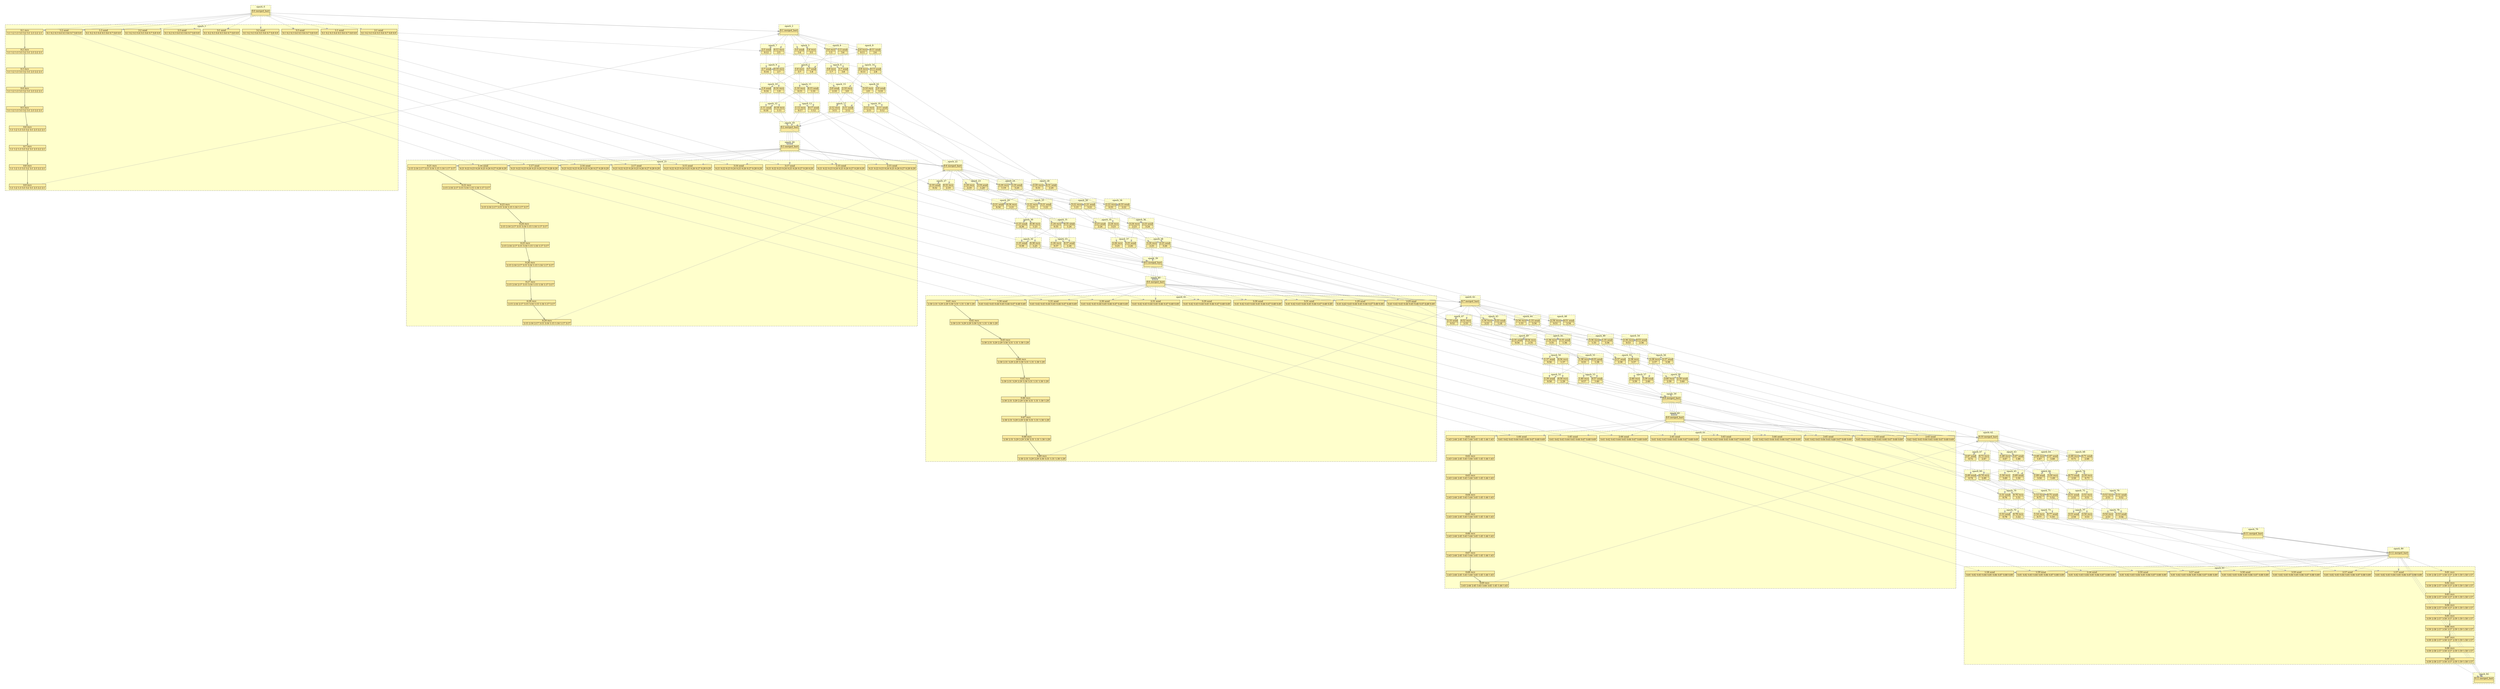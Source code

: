 digraph{node[shape=none margin=0 style=filled colorscheme=ylorrd9 fillcolor=2];compound=true;splines=line;subgraph clusterdummy0_0{style=invis;subgraph clusterdummy0_1{style=invis;subgraph clusterdummy0_2{style=invis;subgraph cluster0{style=dashed;colorscheme=ylorrd9;bgcolor=1;edge[arrowhead=empty];label=epoch_0;274[label=<<table border="0" cellborder="0" cellspacing="0"><tr><td>0:0 merged_barr</td></tr><hr/><tr><td> </td></tr></table>>];}}}}subgraph clusterdummy1_0{style=invis;subgraph clusterdummy1_1{style=invis;subgraph clusterdummy1_2{style=invis;subgraph cluster1{style=dashed;colorscheme=ylorrd9;bgcolor=1;edge[arrowhead=empty];label=epoch_1;1[label=<<table border="0" cellborder="0" cellspacing="0"><tr><td>0:1 recv</td></tr><hr/><tr><td> 1:1 1:2 1:3 3:3 3:2 3:1 2:3 2:2 2:1 </td></tr></table>>];2[label=<<table border="0" cellborder="0" cellspacing="0"><tr><td>0:2 recv</td></tr><hr/><tr><td> 1:1 1:2 1:3 3:3 3:2 3:1 2:3 2:2 2:1 </td></tr></table>>];1->2;3[label=<<table border="0" cellborder="0" cellspacing="0"><tr><td>0:3 recv</td></tr><hr/><tr><td> 1:1 1:2 1:3 3:3 3:2 3:1 2:3 2:2 2:1 </td></tr></table>>];2->3;4[label=<<table border="0" cellborder="0" cellspacing="0"><tr><td>0:4 recv</td></tr><hr/><tr><td> 1:1 1:2 1:3 3:3 3:2 3:1 2:3 2:2 2:1 </td></tr></table>>];3->4;5[label=<<table border="0" cellborder="0" cellspacing="0"><tr><td>0:5 recv</td></tr><hr/><tr><td> 1:1 1:2 1:3 3:3 3:2 3:1 2:3 2:2 2:1 </td></tr></table>>];4->5;6[label=<<table border="0" cellborder="0" cellspacing="0"><tr><td>0:6 recv</td></tr><hr/><tr><td> 1:1 1:2 1:3 3:3 3:2 3:1 2:3 2:2 2:1 </td></tr></table>>];5->6;7[label=<<table border="0" cellborder="0" cellspacing="0"><tr><td>0:7 recv</td></tr><hr/><tr><td> 1:1 1:2 1:3 3:3 3:2 3:1 2:3 2:2 2:1 </td></tr></table>>];6->7;8[label=<<table border="0" cellborder="0" cellspacing="0"><tr><td>0:8 recv</td></tr><hr/><tr><td> 1:1 1:2 1:3 3:3 3:2 3:1 2:3 2:2 2:1 </td></tr></table>>];7->8;9[label=<<table border="0" cellborder="0" cellspacing="0"><tr><td>0:9 recv</td></tr><hr/><tr><td> 1:1 1:2 1:3 3:3 3:2 3:1 2:3 2:2 2:1 </td></tr></table>>];8->9;92[label=<<table border="0" cellborder="0" cellspacing="0"><tr><td>1:1 send</td></tr><hr/><tr><td> 0:1 0:2 0:3 0:4 0:5 0:6 0:7 0:8 0:9 </td></tr></table>>];93[label=<<table border="0" cellborder="0" cellspacing="0"><tr><td>1:2 send</td></tr><hr/><tr><td> 0:1 0:2 0:3 0:4 0:5 0:6 0:7 0:8 0:9 </td></tr></table>>];94[label=<<table border="0" cellborder="0" cellspacing="0"><tr><td>1:3 send</td></tr><hr/><tr><td> 0:1 0:2 0:3 0:4 0:5 0:6 0:7 0:8 0:9 </td></tr></table>>];153[label=<<table border="0" cellborder="0" cellspacing="0"><tr><td>2:1 send</td></tr><hr/><tr><td> 0:1 0:2 0:3 0:4 0:5 0:6 0:7 0:8 0:9 </td></tr></table>>];154[label=<<table border="0" cellborder="0" cellspacing="0"><tr><td>2:2 send</td></tr><hr/><tr><td> 0:1 0:2 0:3 0:4 0:5 0:6 0:7 0:8 0:9 </td></tr></table>>];155[label=<<table border="0" cellborder="0" cellspacing="0"><tr><td>2:3 send</td></tr><hr/><tr><td> 0:1 0:2 0:3 0:4 0:5 0:6 0:7 0:8 0:9 </td></tr></table>>];214[label=<<table border="0" cellborder="0" cellspacing="0"><tr><td>3:1 send</td></tr><hr/><tr><td> 0:1 0:2 0:3 0:4 0:5 0:6 0:7 0:8 0:9 </td></tr></table>>];215[label=<<table border="0" cellborder="0" cellspacing="0"><tr><td>3:2 send</td></tr><hr/><tr><td> 0:1 0:2 0:3 0:4 0:5 0:6 0:7 0:8 0:9 </td></tr></table>>];216[label=<<table border="0" cellborder="0" cellspacing="0"><tr><td>3:3 send</td></tr><hr/><tr><td> 0:1 0:2 0:3 0:4 0:5 0:6 0:7 0:8 0:9 </td></tr></table>>];}}}}subgraph clusterdummy2_0{style=invis;subgraph clusterdummy2_1{style=invis;subgraph clusterdummy2_2{style=invis;subgraph cluster2{style=dashed;colorscheme=ylorrd9;bgcolor=1;edge[arrowhead=empty];label=epoch_2;275[label=<<table border="0" cellborder="0" cellspacing="0"><tr><td>0:1 merged_barr</td></tr><hr/><tr><td> </td></tr></table>>];}}}}subgraph clusterdummy3_0{style=invis;subgraph clusterdummy3_1{style=invis;subgraph clusterdummy3_2{style=invis;subgraph cluster3{style=dashed;colorscheme=ylorrd9;bgcolor=1;edge[arrowhead=empty];label=epoch_3;97[label=<<table border="0" cellborder="0" cellspacing="0"><tr><td>1:6 recv</td></tr><hr/><tr><td> 3:5 </td></tr></table>>];218[label=<<table border="0" cellborder="0" cellspacing="0"><tr><td>3:5 send</td></tr><hr/><tr><td> 1:6 </td></tr></table>>];}}}}subgraph clusterdummy4_0{style=invis;subgraph clusterdummy4_1{style=invis;subgraph clusterdummy4_2{style=invis;subgraph cluster4{style=dashed;colorscheme=ylorrd9;bgcolor=1;edge[arrowhead=empty];label=epoch_4;96[label=<<table border="0" cellborder="0" cellspacing="0"><tr><td>1:5 send</td></tr><hr/><tr><td> 3:6 </td></tr></table>>];219[label=<<table border="0" cellborder="0" cellspacing="0"><tr><td>3:6 recv</td></tr><hr/><tr><td> 1:5 </td></tr></table>>];}}}}subgraph clusterdummy5_0{style=invis;subgraph clusterdummy5_1{style=invis;subgraph clusterdummy5_2{style=invis;subgraph cluster5{style=dashed;colorscheme=ylorrd9;bgcolor=1;edge[arrowhead=empty];label=epoch_5;99[label=<<table border="0" cellborder="0" cellspacing="0"><tr><td>1:8 recv</td></tr><hr/><tr><td> 3:7 </td></tr></table>>];220[label=<<table border="0" cellborder="0" cellspacing="0"><tr><td>3:7 send</td></tr><hr/><tr><td> 1:8 </td></tr></table>>];}}}}subgraph clusterdummy6_0{style=invis;subgraph clusterdummy6_1{style=invis;subgraph clusterdummy6_2{style=invis;subgraph cluster6{style=dashed;colorscheme=ylorrd9;bgcolor=1;edge[arrowhead=empty];label=epoch_6;98[label=<<table border="0" cellborder="0" cellspacing="0"><tr><td>1:7 send</td></tr><hr/><tr><td> 3:8 </td></tr></table>>];221[label=<<table border="0" cellborder="0" cellspacing="0"><tr><td>3:8 recv</td></tr><hr/><tr><td> 1:7 </td></tr></table>>];}}}}subgraph clusterdummy7_0{style=invis;subgraph clusterdummy7_1{style=invis;subgraph clusterdummy7_2{style=invis;subgraph cluster7{style=dashed;colorscheme=ylorrd9;bgcolor=1;edge[arrowhead=empty];label=epoch_7;12[label=<<table border="0" cellborder="0" cellspacing="0"><tr><td>0:12 recv</td></tr><hr/><tr><td> 2:5 </td></tr></table>>];157[label=<<table border="0" cellborder="0" cellspacing="0"><tr><td>2:5 send</td></tr><hr/><tr><td> 0:12 </td></tr></table>>];}}}}subgraph clusterdummy8_0{style=invis;subgraph clusterdummy8_1{style=invis;subgraph clusterdummy8_2{style=invis;subgraph cluster8{style=dashed;colorscheme=ylorrd9;bgcolor=1;edge[arrowhead=empty];label=epoch_8;11[label=<<table border="0" cellborder="0" cellspacing="0"><tr><td>0:11 send</td></tr><hr/><tr><td> 2:6 </td></tr></table>>];158[label=<<table border="0" cellborder="0" cellspacing="0"><tr><td>2:6 recv</td></tr><hr/><tr><td> 0:11 </td></tr></table>>];}}}}subgraph clusterdummy9_0{style=invis;subgraph clusterdummy9_1{style=invis;subgraph clusterdummy9_2{style=invis;subgraph cluster9{style=dashed;colorscheme=ylorrd9;bgcolor=1;edge[arrowhead=empty];label=epoch_9;14[label=<<table border="0" cellborder="0" cellspacing="0"><tr><td>0:14 recv</td></tr><hr/><tr><td> 2:7 </td></tr></table>>];159[label=<<table border="0" cellborder="0" cellspacing="0"><tr><td>2:7 send</td></tr><hr/><tr><td> 0:14 </td></tr></table>>];}}}}subgraph clusterdummy10_0{style=invis;subgraph clusterdummy10_1{style=invis;subgraph clusterdummy10_2{style=invis;subgraph cluster10{style=dashed;colorscheme=ylorrd9;bgcolor=1;edge[arrowhead=empty];label=epoch_10;16[label=<<table border="0" cellborder="0" cellspacing="0"><tr><td>0:16 recv</td></tr><hr/><tr><td> 1:9 </td></tr></table>>];100[label=<<table border="0" cellborder="0" cellspacing="0"><tr><td>1:9 send</td></tr><hr/><tr><td> 0:16 </td></tr></table>>];}}}}subgraph clusterdummy11_0{style=invis;subgraph clusterdummy11_1{style=invis;subgraph clusterdummy11_2{style=invis;subgraph cluster11{style=dashed;colorscheme=ylorrd9;bgcolor=1;edge[arrowhead=empty];label=epoch_11;15[label=<<table border="0" cellborder="0" cellspacing="0"><tr><td>0:15 send</td></tr><hr/><tr><td> 1:10 </td></tr></table>>];101[label=<<table border="0" cellborder="0" cellspacing="0"><tr><td>1:10 recv</td></tr><hr/><tr><td> 0:15 </td></tr></table>>];}}}}subgraph clusterdummy12_0{style=invis;subgraph clusterdummy12_1{style=invis;subgraph clusterdummy12_2{style=invis;subgraph cluster12{style=dashed;colorscheme=ylorrd9;bgcolor=1;edge[arrowhead=empty];label=epoch_12;18[label=<<table border="0" cellborder="0" cellspacing="0"><tr><td>0:18 recv</td></tr><hr/><tr><td> 1:11 </td></tr></table>>];102[label=<<table border="0" cellborder="0" cellspacing="0"><tr><td>1:11 send</td></tr><hr/><tr><td> 0:18 </td></tr></table>>];}}}}subgraph clusterdummy13_0{style=invis;subgraph clusterdummy13_1{style=invis;subgraph clusterdummy13_2{style=invis;subgraph cluster13{style=dashed;colorscheme=ylorrd9;bgcolor=1;edge[arrowhead=empty];label=epoch_13;17[label=<<table border="0" cellborder="0" cellspacing="0"><tr><td>0:17 send</td></tr><hr/><tr><td> 1:12 </td></tr></table>>];103[label=<<table border="0" cellborder="0" cellspacing="0"><tr><td>1:12 recv</td></tr><hr/><tr><td> 0:17 </td></tr></table>>];}}}}subgraph clusterdummy14_0{style=invis;subgraph clusterdummy14_1{style=invis;subgraph clusterdummy14_2{style=invis;subgraph cluster14{style=dashed;colorscheme=ylorrd9;bgcolor=1;edge[arrowhead=empty];label=epoch_14;13[label=<<table border="0" cellborder="0" cellspacing="0"><tr><td>0:13 send</td></tr><hr/><tr><td> 2:8 </td></tr></table>>];160[label=<<table border="0" cellborder="0" cellspacing="0"><tr><td>2:8 recv</td></tr><hr/><tr><td> 0:13 </td></tr></table>>];}}}}subgraph clusterdummy15_0{style=invis;subgraph clusterdummy15_1{style=invis;subgraph clusterdummy15_2{style=invis;subgraph cluster15{style=dashed;colorscheme=ylorrd9;bgcolor=1;edge[arrowhead=empty];label=epoch_15;162[label=<<table border="0" cellborder="0" cellspacing="0"><tr><td>2:10 recv</td></tr><hr/><tr><td> 3:9 </td></tr></table>>];222[label=<<table border="0" cellborder="0" cellspacing="0"><tr><td>3:9 send</td></tr><hr/><tr><td> 2:10 </td></tr></table>>];}}}}subgraph clusterdummy16_0{style=invis;subgraph clusterdummy16_1{style=invis;subgraph clusterdummy16_2{style=invis;subgraph cluster16{style=dashed;colorscheme=ylorrd9;bgcolor=1;edge[arrowhead=empty];label=epoch_16;161[label=<<table border="0" cellborder="0" cellspacing="0"><tr><td>2:9 send</td></tr><hr/><tr><td> 3:10 </td></tr></table>>];223[label=<<table border="0" cellborder="0" cellspacing="0"><tr><td>3:10 recv</td></tr><hr/><tr><td> 2:9 </td></tr></table>>];}}}}subgraph clusterdummy17_0{style=invis;subgraph clusterdummy17_1{style=invis;subgraph clusterdummy17_2{style=invis;subgraph cluster17{style=dashed;colorscheme=ylorrd9;bgcolor=1;edge[arrowhead=empty];label=epoch_17;164[label=<<table border="0" cellborder="0" cellspacing="0"><tr><td>2:12 recv</td></tr><hr/><tr><td> 3:11 </td></tr></table>>];224[label=<<table border="0" cellborder="0" cellspacing="0"><tr><td>3:11 send</td></tr><hr/><tr><td> 2:12 </td></tr></table>>];}}}}subgraph clusterdummy18_0{style=invis;subgraph clusterdummy18_1{style=invis;subgraph clusterdummy18_2{style=invis;subgraph cluster18{style=dashed;colorscheme=ylorrd9;bgcolor=1;edge[arrowhead=empty];label=epoch_18;163[label=<<table border="0" cellborder="0" cellspacing="0"><tr><td>2:11 send</td></tr><hr/><tr><td> 3:12 </td></tr></table>>];225[label=<<table border="0" cellborder="0" cellspacing="0"><tr><td>3:12 recv</td></tr><hr/><tr><td> 2:11 </td></tr></table>>];}}}}subgraph clusterdummy19_0{style=invis;subgraph clusterdummy19_1{style=invis;subgraph clusterdummy19_2{style=invis;subgraph cluster19{style=dashed;colorscheme=ylorrd9;bgcolor=1;edge[arrowhead=empty];label=epoch_19;276[label=<<table border="0" cellborder="0" cellspacing="0"><tr><td>0:2 merged_barr</td></tr><hr/><tr><td> </td></tr></table>>];}}}}subgraph clusterdummy20_0{style=invis;subgraph clusterdummy20_1{style=invis;subgraph clusterdummy20_2{style=invis;subgraph cluster20{style=dashed;colorscheme=ylorrd9;bgcolor=1;edge[arrowhead=empty];label=epoch_20;277[label=<<table border="0" cellborder="0" cellspacing="0"><tr><td>0:3 merged_barr</td></tr><hr/><tr><td> </td></tr></table>>];}}}}subgraph clusterdummy21_0{style=invis;subgraph clusterdummy21_1{style=invis;subgraph clusterdummy21_2{style=invis;subgraph cluster21{style=dashed;colorscheme=ylorrd9;bgcolor=1;edge[arrowhead=empty];label=epoch_21;21[label=<<table border="0" cellborder="0" cellspacing="0"><tr><td>0:21 recv</td></tr><hr/><tr><td> 2:15 2:16 2:17 3:15 3:16 1:15 1:16 1:17 3:17 </td></tr></table>>];22[label=<<table border="0" cellborder="0" cellspacing="0"><tr><td>0:22 recv</td></tr><hr/><tr><td> 2:15 2:16 2:17 3:15 3:16 1:15 1:16 1:17 3:17 </td></tr></table>>];21->22;23[label=<<table border="0" cellborder="0" cellspacing="0"><tr><td>0:23 recv</td></tr><hr/><tr><td> 2:15 2:16 2:17 3:15 3:16 1:15 1:16 1:17 3:17 </td></tr></table>>];22->23;24[label=<<table border="0" cellborder="0" cellspacing="0"><tr><td>0:24 recv</td></tr><hr/><tr><td> 2:15 2:16 2:17 3:15 3:16 1:15 1:16 1:17 3:17 </td></tr></table>>];23->24;25[label=<<table border="0" cellborder="0" cellspacing="0"><tr><td>0:25 recv</td></tr><hr/><tr><td> 2:15 2:16 2:17 3:15 3:16 1:15 1:16 1:17 3:17 </td></tr></table>>];24->25;26[label=<<table border="0" cellborder="0" cellspacing="0"><tr><td>0:26 recv</td></tr><hr/><tr><td> 2:15 2:16 2:17 3:15 3:16 1:15 1:16 1:17 3:17 </td></tr></table>>];25->26;27[label=<<table border="0" cellborder="0" cellspacing="0"><tr><td>0:27 recv</td></tr><hr/><tr><td> 2:15 2:16 2:17 3:15 3:16 1:15 1:16 1:17 3:17 </td></tr></table>>];26->27;28[label=<<table border="0" cellborder="0" cellspacing="0"><tr><td>0:28 recv</td></tr><hr/><tr><td> 2:15 2:16 2:17 3:15 3:16 1:15 1:16 1:17 3:17 </td></tr></table>>];27->28;29[label=<<table border="0" cellborder="0" cellspacing="0"><tr><td>0:29 recv</td></tr><hr/><tr><td> 2:15 2:16 2:17 3:15 3:16 1:15 1:16 1:17 3:17 </td></tr></table>>];28->29;106[label=<<table border="0" cellborder="0" cellspacing="0"><tr><td>1:15 send</td></tr><hr/><tr><td> 0:21 0:22 0:23 0:24 0:25 0:26 0:27 0:28 0:29 </td></tr></table>>];107[label=<<table border="0" cellborder="0" cellspacing="0"><tr><td>1:16 send</td></tr><hr/><tr><td> 0:21 0:22 0:23 0:24 0:25 0:26 0:27 0:28 0:29 </td></tr></table>>];108[label=<<table border="0" cellborder="0" cellspacing="0"><tr><td>1:17 send</td></tr><hr/><tr><td> 0:21 0:22 0:23 0:24 0:25 0:26 0:27 0:28 0:29 </td></tr></table>>];167[label=<<table border="0" cellborder="0" cellspacing="0"><tr><td>2:15 send</td></tr><hr/><tr><td> 0:21 0:22 0:23 0:24 0:25 0:26 0:27 0:28 0:29 </td></tr></table>>];168[label=<<table border="0" cellborder="0" cellspacing="0"><tr><td>2:16 send</td></tr><hr/><tr><td> 0:21 0:22 0:23 0:24 0:25 0:26 0:27 0:28 0:29 </td></tr></table>>];169[label=<<table border="0" cellborder="0" cellspacing="0"><tr><td>2:17 send</td></tr><hr/><tr><td> 0:21 0:22 0:23 0:24 0:25 0:26 0:27 0:28 0:29 </td></tr></table>>];228[label=<<table border="0" cellborder="0" cellspacing="0"><tr><td>3:15 send</td></tr><hr/><tr><td> 0:21 0:22 0:23 0:24 0:25 0:26 0:27 0:28 0:29 </td></tr></table>>];229[label=<<table border="0" cellborder="0" cellspacing="0"><tr><td>3:16 send</td></tr><hr/><tr><td> 0:21 0:22 0:23 0:24 0:25 0:26 0:27 0:28 0:29 </td></tr></table>>];230[label=<<table border="0" cellborder="0" cellspacing="0"><tr><td>3:17 send</td></tr><hr/><tr><td> 0:21 0:22 0:23 0:24 0:25 0:26 0:27 0:28 0:29 </td></tr></table>>];}}}}subgraph clusterdummy22_0{style=invis;subgraph clusterdummy22_1{style=invis;subgraph clusterdummy22_2{style=invis;subgraph cluster22{style=dashed;colorscheme=ylorrd9;bgcolor=1;edge[arrowhead=empty];label=epoch_22;278[label=<<table border="0" cellborder="0" cellspacing="0"><tr><td>0:4 merged_barr</td></tr><hr/><tr><td> </td></tr></table>>];}}}}subgraph clusterdummy23_0{style=invis;subgraph clusterdummy23_1{style=invis;subgraph clusterdummy23_2{style=invis;subgraph cluster23{style=dashed;colorscheme=ylorrd9;bgcolor=1;edge[arrowhead=empty];label=epoch_23;111[label=<<table border="0" cellborder="0" cellspacing="0"><tr><td>1:20 recv</td></tr><hr/><tr><td> 3:19 </td></tr></table>>];232[label=<<table border="0" cellborder="0" cellspacing="0"><tr><td>3:19 send</td></tr><hr/><tr><td> 1:20 </td></tr></table>>];}}}}subgraph clusterdummy24_0{style=invis;subgraph clusterdummy24_1{style=invis;subgraph clusterdummy24_2{style=invis;subgraph cluster24{style=dashed;colorscheme=ylorrd9;bgcolor=1;edge[arrowhead=empty];label=epoch_24;110[label=<<table border="0" cellborder="0" cellspacing="0"><tr><td>1:19 send</td></tr><hr/><tr><td> 3:20 </td></tr></table>>];233[label=<<table border="0" cellborder="0" cellspacing="0"><tr><td>3:20 recv</td></tr><hr/><tr><td> 1:19 </td></tr></table>>];}}}}subgraph clusterdummy25_0{style=invis;subgraph clusterdummy25_1{style=invis;subgraph clusterdummy25_2{style=invis;subgraph cluster25{style=dashed;colorscheme=ylorrd9;bgcolor=1;edge[arrowhead=empty];label=epoch_25;113[label=<<table border="0" cellborder="0" cellspacing="0"><tr><td>1:22 recv</td></tr><hr/><tr><td> 3:21 </td></tr></table>>];234[label=<<table border="0" cellborder="0" cellspacing="0"><tr><td>3:21 send</td></tr><hr/><tr><td> 1:22 </td></tr></table>>];}}}}subgraph clusterdummy26_0{style=invis;subgraph clusterdummy26_1{style=invis;subgraph clusterdummy26_2{style=invis;subgraph cluster26{style=dashed;colorscheme=ylorrd9;bgcolor=1;edge[arrowhead=empty];label=epoch_26;112[label=<<table border="0" cellborder="0" cellspacing="0"><tr><td>1:21 send</td></tr><hr/><tr><td> 3:22 </td></tr></table>>];235[label=<<table border="0" cellborder="0" cellspacing="0"><tr><td>3:22 recv</td></tr><hr/><tr><td> 1:21 </td></tr></table>>];}}}}subgraph clusterdummy27_0{style=invis;subgraph clusterdummy27_1{style=invis;subgraph clusterdummy27_2{style=invis;subgraph cluster27{style=dashed;colorscheme=ylorrd9;bgcolor=1;edge[arrowhead=empty];label=epoch_27;32[label=<<table border="0" cellborder="0" cellspacing="0"><tr><td>0:32 recv</td></tr><hr/><tr><td> 2:19 </td></tr></table>>];171[label=<<table border="0" cellborder="0" cellspacing="0"><tr><td>2:19 send</td></tr><hr/><tr><td> 0:32 </td></tr></table>>];}}}}subgraph clusterdummy28_0{style=invis;subgraph clusterdummy28_1{style=invis;subgraph clusterdummy28_2{style=invis;subgraph cluster28{style=dashed;colorscheme=ylorrd9;bgcolor=1;edge[arrowhead=empty];label=epoch_28;31[label=<<table border="0" cellborder="0" cellspacing="0"><tr><td>0:31 send</td></tr><hr/><tr><td> 2:20 </td></tr></table>>];172[label=<<table border="0" cellborder="0" cellspacing="0"><tr><td>2:20 recv</td></tr><hr/><tr><td> 0:31 </td></tr></table>>];}}}}subgraph clusterdummy29_0{style=invis;subgraph clusterdummy29_1{style=invis;subgraph clusterdummy29_2{style=invis;subgraph cluster29{style=dashed;colorscheme=ylorrd9;bgcolor=1;edge[arrowhead=empty];label=epoch_29;34[label=<<table border="0" cellborder="0" cellspacing="0"><tr><td>0:34 recv</td></tr><hr/><tr><td> 2:21 </td></tr></table>>];173[label=<<table border="0" cellborder="0" cellspacing="0"><tr><td>2:21 send</td></tr><hr/><tr><td> 0:34 </td></tr></table>>];}}}}subgraph clusterdummy30_0{style=invis;subgraph clusterdummy30_1{style=invis;subgraph clusterdummy30_2{style=invis;subgraph cluster30{style=dashed;colorscheme=ylorrd9;bgcolor=1;edge[arrowhead=empty];label=epoch_30;36[label=<<table border="0" cellborder="0" cellspacing="0"><tr><td>0:36 recv</td></tr><hr/><tr><td> 1:23 </td></tr></table>>];114[label=<<table border="0" cellborder="0" cellspacing="0"><tr><td>1:23 send</td></tr><hr/><tr><td> 0:36 </td></tr></table>>];}}}}subgraph clusterdummy31_0{style=invis;subgraph clusterdummy31_1{style=invis;subgraph clusterdummy31_2{style=invis;subgraph cluster31{style=dashed;colorscheme=ylorrd9;bgcolor=1;edge[arrowhead=empty];label=epoch_31;35[label=<<table border="0" cellborder="0" cellspacing="0"><tr><td>0:35 send</td></tr><hr/><tr><td> 1:24 </td></tr></table>>];115[label=<<table border="0" cellborder="0" cellspacing="0"><tr><td>1:24 recv</td></tr><hr/><tr><td> 0:35 </td></tr></table>>];}}}}subgraph clusterdummy32_0{style=invis;subgraph clusterdummy32_1{style=invis;subgraph clusterdummy32_2{style=invis;subgraph cluster32{style=dashed;colorscheme=ylorrd9;bgcolor=1;edge[arrowhead=empty];label=epoch_32;38[label=<<table border="0" cellborder="0" cellspacing="0"><tr><td>0:38 recv</td></tr><hr/><tr><td> 1:25 </td></tr></table>>];116[label=<<table border="0" cellborder="0" cellspacing="0"><tr><td>1:25 send</td></tr><hr/><tr><td> 0:38 </td></tr></table>>];}}}}subgraph clusterdummy33_0{style=invis;subgraph clusterdummy33_1{style=invis;subgraph clusterdummy33_2{style=invis;subgraph cluster33{style=dashed;colorscheme=ylorrd9;bgcolor=1;edge[arrowhead=empty];label=epoch_33;37[label=<<table border="0" cellborder="0" cellspacing="0"><tr><td>0:37 send</td></tr><hr/><tr><td> 1:26 </td></tr></table>>];117[label=<<table border="0" cellborder="0" cellspacing="0"><tr><td>1:26 recv</td></tr><hr/><tr><td> 0:37 </td></tr></table>>];}}}}subgraph clusterdummy34_0{style=invis;subgraph clusterdummy34_1{style=invis;subgraph clusterdummy34_2{style=invis;subgraph cluster34{style=dashed;colorscheme=ylorrd9;bgcolor=1;edge[arrowhead=empty];label=epoch_34;33[label=<<table border="0" cellborder="0" cellspacing="0"><tr><td>0:33 send</td></tr><hr/><tr><td> 2:22 </td></tr></table>>];174[label=<<table border="0" cellborder="0" cellspacing="0"><tr><td>2:22 recv</td></tr><hr/><tr><td> 0:33 </td></tr></table>>];}}}}subgraph clusterdummy35_0{style=invis;subgraph clusterdummy35_1{style=invis;subgraph clusterdummy35_2{style=invis;subgraph cluster35{style=dashed;colorscheme=ylorrd9;bgcolor=1;edge[arrowhead=empty];label=epoch_35;176[label=<<table border="0" cellborder="0" cellspacing="0"><tr><td>2:24 recv</td></tr><hr/><tr><td> 3:23 </td></tr></table>>];236[label=<<table border="0" cellborder="0" cellspacing="0"><tr><td>3:23 send</td></tr><hr/><tr><td> 2:24 </td></tr></table>>];}}}}subgraph clusterdummy36_0{style=invis;subgraph clusterdummy36_1{style=invis;subgraph clusterdummy36_2{style=invis;subgraph cluster36{style=dashed;colorscheme=ylorrd9;bgcolor=1;edge[arrowhead=empty];label=epoch_36;175[label=<<table border="0" cellborder="0" cellspacing="0"><tr><td>2:23 send</td></tr><hr/><tr><td> 3:24 </td></tr></table>>];237[label=<<table border="0" cellborder="0" cellspacing="0"><tr><td>3:24 recv</td></tr><hr/><tr><td> 2:23 </td></tr></table>>];}}}}subgraph clusterdummy37_0{style=invis;subgraph clusterdummy37_1{style=invis;subgraph clusterdummy37_2{style=invis;subgraph cluster37{style=dashed;colorscheme=ylorrd9;bgcolor=1;edge[arrowhead=empty];label=epoch_37;178[label=<<table border="0" cellborder="0" cellspacing="0"><tr><td>2:26 recv</td></tr><hr/><tr><td> 3:25 </td></tr></table>>];238[label=<<table border="0" cellborder="0" cellspacing="0"><tr><td>3:25 send</td></tr><hr/><tr><td> 2:26 </td></tr></table>>];}}}}subgraph clusterdummy38_0{style=invis;subgraph clusterdummy38_1{style=invis;subgraph clusterdummy38_2{style=invis;subgraph cluster38{style=dashed;colorscheme=ylorrd9;bgcolor=1;edge[arrowhead=empty];label=epoch_38;177[label=<<table border="0" cellborder="0" cellspacing="0"><tr><td>2:25 send</td></tr><hr/><tr><td> 3:26 </td></tr></table>>];239[label=<<table border="0" cellborder="0" cellspacing="0"><tr><td>3:26 recv</td></tr><hr/><tr><td> 2:25 </td></tr></table>>];}}}}subgraph clusterdummy39_0{style=invis;subgraph clusterdummy39_1{style=invis;subgraph clusterdummy39_2{style=invis;subgraph cluster39{style=dashed;colorscheme=ylorrd9;bgcolor=1;edge[arrowhead=empty];label=epoch_39;279[label=<<table border="0" cellborder="0" cellspacing="0"><tr><td>0:5 merged_barr</td></tr><hr/><tr><td> </td></tr></table>>];}}}}subgraph clusterdummy40_0{style=invis;subgraph clusterdummy40_1{style=invis;subgraph clusterdummy40_2{style=invis;subgraph cluster40{style=dashed;colorscheme=ylorrd9;bgcolor=1;edge[arrowhead=empty];label=epoch_40;280[label=<<table border="0" cellborder="0" cellspacing="0"><tr><td>0:6 merged_barr</td></tr><hr/><tr><td> </td></tr></table>>];}}}}subgraph clusterdummy41_0{style=invis;subgraph clusterdummy41_1{style=invis;subgraph clusterdummy41_2{style=invis;subgraph cluster41{style=dashed;colorscheme=ylorrd9;bgcolor=1;edge[arrowhead=empty];label=epoch_41;41[label=<<table border="0" cellborder="0" cellspacing="0"><tr><td>0:41 recv</td></tr><hr/><tr><td> 2:30 2:31 3:29 2:29 3:30 3:31 1:31 1:30 1:29 </td></tr></table>>];42[label=<<table border="0" cellborder="0" cellspacing="0"><tr><td>0:42 recv</td></tr><hr/><tr><td> 2:30 2:31 3:29 2:29 3:30 3:31 1:31 1:30 1:29 </td></tr></table>>];41->42;43[label=<<table border="0" cellborder="0" cellspacing="0"><tr><td>0:43 recv</td></tr><hr/><tr><td> 2:30 2:31 3:29 2:29 3:30 3:31 1:31 1:30 1:29 </td></tr></table>>];42->43;44[label=<<table border="0" cellborder="0" cellspacing="0"><tr><td>0:44 recv</td></tr><hr/><tr><td> 2:30 2:31 3:29 2:29 3:30 3:31 1:31 1:30 1:29 </td></tr></table>>];43->44;45[label=<<table border="0" cellborder="0" cellspacing="0"><tr><td>0:45 recv</td></tr><hr/><tr><td> 2:30 2:31 3:29 2:29 3:30 3:31 1:31 1:30 1:29 </td></tr></table>>];44->45;46[label=<<table border="0" cellborder="0" cellspacing="0"><tr><td>0:46 recv</td></tr><hr/><tr><td> 2:30 2:31 3:29 2:29 3:30 3:31 1:31 1:30 1:29 </td></tr></table>>];45->46;47[label=<<table border="0" cellborder="0" cellspacing="0"><tr><td>0:47 recv</td></tr><hr/><tr><td> 2:30 2:31 3:29 2:29 3:30 3:31 1:31 1:30 1:29 </td></tr></table>>];46->47;48[label=<<table border="0" cellborder="0" cellspacing="0"><tr><td>0:48 recv</td></tr><hr/><tr><td> 2:30 2:31 3:29 2:29 3:30 3:31 1:31 1:30 1:29 </td></tr></table>>];47->48;49[label=<<table border="0" cellborder="0" cellspacing="0"><tr><td>0:49 recv</td></tr><hr/><tr><td> 2:30 2:31 3:29 2:29 3:30 3:31 1:31 1:30 1:29 </td></tr></table>>];48->49;120[label=<<table border="0" cellborder="0" cellspacing="0"><tr><td>1:29 send</td></tr><hr/><tr><td> 0:41 0:42 0:43 0:44 0:45 0:46 0:47 0:48 0:49 </td></tr></table>>];121[label=<<table border="0" cellborder="0" cellspacing="0"><tr><td>1:30 send</td></tr><hr/><tr><td> 0:41 0:42 0:43 0:44 0:45 0:46 0:47 0:48 0:49 </td></tr></table>>];122[label=<<table border="0" cellborder="0" cellspacing="0"><tr><td>1:31 send</td></tr><hr/><tr><td> 0:41 0:42 0:43 0:44 0:45 0:46 0:47 0:48 0:49 </td></tr></table>>];181[label=<<table border="0" cellborder="0" cellspacing="0"><tr><td>2:29 send</td></tr><hr/><tr><td> 0:41 0:42 0:43 0:44 0:45 0:46 0:47 0:48 0:49 </td></tr></table>>];182[label=<<table border="0" cellborder="0" cellspacing="0"><tr><td>2:30 send</td></tr><hr/><tr><td> 0:41 0:42 0:43 0:44 0:45 0:46 0:47 0:48 0:49 </td></tr></table>>];183[label=<<table border="0" cellborder="0" cellspacing="0"><tr><td>2:31 send</td></tr><hr/><tr><td> 0:41 0:42 0:43 0:44 0:45 0:46 0:47 0:48 0:49 </td></tr></table>>];242[label=<<table border="0" cellborder="0" cellspacing="0"><tr><td>3:29 send</td></tr><hr/><tr><td> 0:41 0:42 0:43 0:44 0:45 0:46 0:47 0:48 0:49 </td></tr></table>>];243[label=<<table border="0" cellborder="0" cellspacing="0"><tr><td>3:30 send</td></tr><hr/><tr><td> 0:41 0:42 0:43 0:44 0:45 0:46 0:47 0:48 0:49 </td></tr></table>>];244[label=<<table border="0" cellborder="0" cellspacing="0"><tr><td>3:31 send</td></tr><hr/><tr><td> 0:41 0:42 0:43 0:44 0:45 0:46 0:47 0:48 0:49 </td></tr></table>>];}}}}subgraph clusterdummy42_0{style=invis;subgraph clusterdummy42_1{style=invis;subgraph clusterdummy42_2{style=invis;subgraph cluster42{style=dashed;colorscheme=ylorrd9;bgcolor=1;edge[arrowhead=empty];label=epoch_42;281[label=<<table border="0" cellborder="0" cellspacing="0"><tr><td>0:7 merged_barr</td></tr><hr/><tr><td> </td></tr></table>>];}}}}subgraph clusterdummy43_0{style=invis;subgraph clusterdummy43_1{style=invis;subgraph clusterdummy43_2{style=invis;subgraph cluster43{style=dashed;colorscheme=ylorrd9;bgcolor=1;edge[arrowhead=empty];label=epoch_43;125[label=<<table border="0" cellborder="0" cellspacing="0"><tr><td>1:34 recv</td></tr><hr/><tr><td> 3:33 </td></tr></table>>];246[label=<<table border="0" cellborder="0" cellspacing="0"><tr><td>3:33 send</td></tr><hr/><tr><td> 1:34 </td></tr></table>>];}}}}subgraph clusterdummy44_0{style=invis;subgraph clusterdummy44_1{style=invis;subgraph clusterdummy44_2{style=invis;subgraph cluster44{style=dashed;colorscheme=ylorrd9;bgcolor=1;edge[arrowhead=empty];label=epoch_44;124[label=<<table border="0" cellborder="0" cellspacing="0"><tr><td>1:33 send</td></tr><hr/><tr><td> 3:34 </td></tr></table>>];247[label=<<table border="0" cellborder="0" cellspacing="0"><tr><td>3:34 recv</td></tr><hr/><tr><td> 1:33 </td></tr></table>>];}}}}subgraph clusterdummy45_0{style=invis;subgraph clusterdummy45_1{style=invis;subgraph clusterdummy45_2{style=invis;subgraph cluster45{style=dashed;colorscheme=ylorrd9;bgcolor=1;edge[arrowhead=empty];label=epoch_45;127[label=<<table border="0" cellborder="0" cellspacing="0"><tr><td>1:36 recv</td></tr><hr/><tr><td> 3:35 </td></tr></table>>];248[label=<<table border="0" cellborder="0" cellspacing="0"><tr><td>3:35 send</td></tr><hr/><tr><td> 1:36 </td></tr></table>>];}}}}subgraph clusterdummy46_0{style=invis;subgraph clusterdummy46_1{style=invis;subgraph clusterdummy46_2{style=invis;subgraph cluster46{style=dashed;colorscheme=ylorrd9;bgcolor=1;edge[arrowhead=empty];label=epoch_46;126[label=<<table border="0" cellborder="0" cellspacing="0"><tr><td>1:35 send</td></tr><hr/><tr><td> 3:36 </td></tr></table>>];249[label=<<table border="0" cellborder="0" cellspacing="0"><tr><td>3:36 recv</td></tr><hr/><tr><td> 1:35 </td></tr></table>>];}}}}subgraph clusterdummy47_0{style=invis;subgraph clusterdummy47_1{style=invis;subgraph clusterdummy47_2{style=invis;subgraph cluster47{style=dashed;colorscheme=ylorrd9;bgcolor=1;edge[arrowhead=empty];label=epoch_47;52[label=<<table border="0" cellborder="0" cellspacing="0"><tr><td>0:52 recv</td></tr><hr/><tr><td> 2:33 </td></tr></table>>];185[label=<<table border="0" cellborder="0" cellspacing="0"><tr><td>2:33 send</td></tr><hr/><tr><td> 0:52 </td></tr></table>>];}}}}subgraph clusterdummy48_0{style=invis;subgraph clusterdummy48_1{style=invis;subgraph clusterdummy48_2{style=invis;subgraph cluster48{style=dashed;colorscheme=ylorrd9;bgcolor=1;edge[arrowhead=empty];label=epoch_48;51[label=<<table border="0" cellborder="0" cellspacing="0"><tr><td>0:51 send</td></tr><hr/><tr><td> 2:34 </td></tr></table>>];186[label=<<table border="0" cellborder="0" cellspacing="0"><tr><td>2:34 recv</td></tr><hr/><tr><td> 0:51 </td></tr></table>>];}}}}subgraph clusterdummy49_0{style=invis;subgraph clusterdummy49_1{style=invis;subgraph clusterdummy49_2{style=invis;subgraph cluster49{style=dashed;colorscheme=ylorrd9;bgcolor=1;edge[arrowhead=empty];label=epoch_49;54[label=<<table border="0" cellborder="0" cellspacing="0"><tr><td>0:54 recv</td></tr><hr/><tr><td> 2:35 </td></tr></table>>];187[label=<<table border="0" cellborder="0" cellspacing="0"><tr><td>2:35 send</td></tr><hr/><tr><td> 0:54 </td></tr></table>>];}}}}subgraph clusterdummy50_0{style=invis;subgraph clusterdummy50_1{style=invis;subgraph clusterdummy50_2{style=invis;subgraph cluster50{style=dashed;colorscheme=ylorrd9;bgcolor=1;edge[arrowhead=empty];label=epoch_50;56[label=<<table border="0" cellborder="0" cellspacing="0"><tr><td>0:56 recv</td></tr><hr/><tr><td> 1:37 </td></tr></table>>];128[label=<<table border="0" cellborder="0" cellspacing="0"><tr><td>1:37 send</td></tr><hr/><tr><td> 0:56 </td></tr></table>>];}}}}subgraph clusterdummy51_0{style=invis;subgraph clusterdummy51_1{style=invis;subgraph clusterdummy51_2{style=invis;subgraph cluster51{style=dashed;colorscheme=ylorrd9;bgcolor=1;edge[arrowhead=empty];label=epoch_51;55[label=<<table border="0" cellborder="0" cellspacing="0"><tr><td>0:55 send</td></tr><hr/><tr><td> 1:38 </td></tr></table>>];129[label=<<table border="0" cellborder="0" cellspacing="0"><tr><td>1:38 recv</td></tr><hr/><tr><td> 0:55 </td></tr></table>>];}}}}subgraph clusterdummy52_0{style=invis;subgraph clusterdummy52_1{style=invis;subgraph clusterdummy52_2{style=invis;subgraph cluster52{style=dashed;colorscheme=ylorrd9;bgcolor=1;edge[arrowhead=empty];label=epoch_52;58[label=<<table border="0" cellborder="0" cellspacing="0"><tr><td>0:58 recv</td></tr><hr/><tr><td> 1:39 </td></tr></table>>];130[label=<<table border="0" cellborder="0" cellspacing="0"><tr><td>1:39 send</td></tr><hr/><tr><td> 0:58 </td></tr></table>>];}}}}subgraph clusterdummy53_0{style=invis;subgraph clusterdummy53_1{style=invis;subgraph clusterdummy53_2{style=invis;subgraph cluster53{style=dashed;colorscheme=ylorrd9;bgcolor=1;edge[arrowhead=empty];label=epoch_53;57[label=<<table border="0" cellborder="0" cellspacing="0"><tr><td>0:57 send</td></tr><hr/><tr><td> 1:40 </td></tr></table>>];131[label=<<table border="0" cellborder="0" cellspacing="0"><tr><td>1:40 recv</td></tr><hr/><tr><td> 0:57 </td></tr></table>>];}}}}subgraph clusterdummy54_0{style=invis;subgraph clusterdummy54_1{style=invis;subgraph clusterdummy54_2{style=invis;subgraph cluster54{style=dashed;colorscheme=ylorrd9;bgcolor=1;edge[arrowhead=empty];label=epoch_54;53[label=<<table border="0" cellborder="0" cellspacing="0"><tr><td>0:53 send</td></tr><hr/><tr><td> 2:36 </td></tr></table>>];188[label=<<table border="0" cellborder="0" cellspacing="0"><tr><td>2:36 recv</td></tr><hr/><tr><td> 0:53 </td></tr></table>>];}}}}subgraph clusterdummy55_0{style=invis;subgraph clusterdummy55_1{style=invis;subgraph clusterdummy55_2{style=invis;subgraph cluster55{style=dashed;colorscheme=ylorrd9;bgcolor=1;edge[arrowhead=empty];label=epoch_55;190[label=<<table border="0" cellborder="0" cellspacing="0"><tr><td>2:38 recv</td></tr><hr/><tr><td> 3:37 </td></tr></table>>];250[label=<<table border="0" cellborder="0" cellspacing="0"><tr><td>3:37 send</td></tr><hr/><tr><td> 2:38 </td></tr></table>>];}}}}subgraph clusterdummy56_0{style=invis;subgraph clusterdummy56_1{style=invis;subgraph clusterdummy56_2{style=invis;subgraph cluster56{style=dashed;colorscheme=ylorrd9;bgcolor=1;edge[arrowhead=empty];label=epoch_56;189[label=<<table border="0" cellborder="0" cellspacing="0"><tr><td>2:37 send</td></tr><hr/><tr><td> 3:38 </td></tr></table>>];251[label=<<table border="0" cellborder="0" cellspacing="0"><tr><td>3:38 recv</td></tr><hr/><tr><td> 2:37 </td></tr></table>>];}}}}subgraph clusterdummy57_0{style=invis;subgraph clusterdummy57_1{style=invis;subgraph clusterdummy57_2{style=invis;subgraph cluster57{style=dashed;colorscheme=ylorrd9;bgcolor=1;edge[arrowhead=empty];label=epoch_57;192[label=<<table border="0" cellborder="0" cellspacing="0"><tr><td>2:40 recv</td></tr><hr/><tr><td> 3:39 </td></tr></table>>];252[label=<<table border="0" cellborder="0" cellspacing="0"><tr><td>3:39 send</td></tr><hr/><tr><td> 2:40 </td></tr></table>>];}}}}subgraph clusterdummy58_0{style=invis;subgraph clusterdummy58_1{style=invis;subgraph clusterdummy58_2{style=invis;subgraph cluster58{style=dashed;colorscheme=ylorrd9;bgcolor=1;edge[arrowhead=empty];label=epoch_58;191[label=<<table border="0" cellborder="0" cellspacing="0"><tr><td>2:39 send</td></tr><hr/><tr><td> 3:40 </td></tr></table>>];253[label=<<table border="0" cellborder="0" cellspacing="0"><tr><td>3:40 recv</td></tr><hr/><tr><td> 2:39 </td></tr></table>>];}}}}subgraph clusterdummy59_0{style=invis;subgraph clusterdummy59_1{style=invis;subgraph clusterdummy59_2{style=invis;subgraph cluster59{style=dashed;colorscheme=ylorrd9;bgcolor=1;edge[arrowhead=empty];label=epoch_59;282[label=<<table border="0" cellborder="0" cellspacing="0"><tr><td>0:8 merged_barr</td></tr><hr/><tr><td> </td></tr></table>>];}}}}subgraph clusterdummy60_0{style=invis;subgraph clusterdummy60_1{style=invis;subgraph clusterdummy60_2{style=invis;subgraph cluster60{style=dashed;colorscheme=ylorrd9;bgcolor=1;edge[arrowhead=empty];label=epoch_60;283[label=<<table border="0" cellborder="0" cellspacing="0"><tr><td>0:9 merged_barr</td></tr><hr/><tr><td> </td></tr></table>>];}}}}subgraph clusterdummy61_0{style=invis;subgraph clusterdummy61_1{style=invis;subgraph clusterdummy61_2{style=invis;subgraph cluster61{style=dashed;colorscheme=ylorrd9;bgcolor=1;edge[arrowhead=empty];label=epoch_61;61[label=<<table border="0" cellborder="0" cellspacing="0"><tr><td>0:61 recv</td></tr><hr/><tr><td> 2:43 2:44 2:45 3:43 3:44 3:45 1:45 1:44 1:43 </td></tr></table>>];62[label=<<table border="0" cellborder="0" cellspacing="0"><tr><td>0:62 recv</td></tr><hr/><tr><td> 2:43 2:44 2:45 3:43 3:44 3:45 1:45 1:44 1:43 </td></tr></table>>];61->62;63[label=<<table border="0" cellborder="0" cellspacing="0"><tr><td>0:63 recv</td></tr><hr/><tr><td> 2:43 2:44 2:45 3:43 3:44 3:45 1:45 1:44 1:43 </td></tr></table>>];62->63;64[label=<<table border="0" cellborder="0" cellspacing="0"><tr><td>0:64 recv</td></tr><hr/><tr><td> 2:43 2:44 2:45 3:43 3:44 3:45 1:45 1:44 1:43 </td></tr></table>>];63->64;65[label=<<table border="0" cellborder="0" cellspacing="0"><tr><td>0:65 recv</td></tr><hr/><tr><td> 2:43 2:44 2:45 3:43 3:44 3:45 1:45 1:44 1:43 </td></tr></table>>];64->65;66[label=<<table border="0" cellborder="0" cellspacing="0"><tr><td>0:66 recv</td></tr><hr/><tr><td> 2:43 2:44 2:45 3:43 3:44 3:45 1:45 1:44 1:43 </td></tr></table>>];65->66;67[label=<<table border="0" cellborder="0" cellspacing="0"><tr><td>0:67 recv</td></tr><hr/><tr><td> 2:43 2:44 2:45 3:43 3:44 3:45 1:45 1:44 1:43 </td></tr></table>>];66->67;68[label=<<table border="0" cellborder="0" cellspacing="0"><tr><td>0:68 recv</td></tr><hr/><tr><td> 2:43 2:44 2:45 3:43 3:44 3:45 1:45 1:44 1:43 </td></tr></table>>];67->68;69[label=<<table border="0" cellborder="0" cellspacing="0"><tr><td>0:69 recv</td></tr><hr/><tr><td> 2:43 2:44 2:45 3:43 3:44 3:45 1:45 1:44 1:43 </td></tr></table>>];68->69;134[label=<<table border="0" cellborder="0" cellspacing="0"><tr><td>1:43 send</td></tr><hr/><tr><td> 0:61 0:62 0:63 0:64 0:65 0:66 0:67 0:68 0:69 </td></tr></table>>];135[label=<<table border="0" cellborder="0" cellspacing="0"><tr><td>1:44 send</td></tr><hr/><tr><td> 0:61 0:62 0:63 0:64 0:65 0:66 0:67 0:68 0:69 </td></tr></table>>];136[label=<<table border="0" cellborder="0" cellspacing="0"><tr><td>1:45 send</td></tr><hr/><tr><td> 0:61 0:62 0:63 0:64 0:65 0:66 0:67 0:68 0:69 </td></tr></table>>];195[label=<<table border="0" cellborder="0" cellspacing="0"><tr><td>2:43 send</td></tr><hr/><tr><td> 0:61 0:62 0:63 0:64 0:65 0:66 0:67 0:68 0:69 </td></tr></table>>];196[label=<<table border="0" cellborder="0" cellspacing="0"><tr><td>2:44 send</td></tr><hr/><tr><td> 0:61 0:62 0:63 0:64 0:65 0:66 0:67 0:68 0:69 </td></tr></table>>];197[label=<<table border="0" cellborder="0" cellspacing="0"><tr><td>2:45 send</td></tr><hr/><tr><td> 0:61 0:62 0:63 0:64 0:65 0:66 0:67 0:68 0:69 </td></tr></table>>];256[label=<<table border="0" cellborder="0" cellspacing="0"><tr><td>3:43 send</td></tr><hr/><tr><td> 0:61 0:62 0:63 0:64 0:65 0:66 0:67 0:68 0:69 </td></tr></table>>];257[label=<<table border="0" cellborder="0" cellspacing="0"><tr><td>3:44 send</td></tr><hr/><tr><td> 0:61 0:62 0:63 0:64 0:65 0:66 0:67 0:68 0:69 </td></tr></table>>];258[label=<<table border="0" cellborder="0" cellspacing="0"><tr><td>3:45 send</td></tr><hr/><tr><td> 0:61 0:62 0:63 0:64 0:65 0:66 0:67 0:68 0:69 </td></tr></table>>];}}}}subgraph clusterdummy62_0{style=invis;subgraph clusterdummy62_1{style=invis;subgraph clusterdummy62_2{style=invis;subgraph cluster62{style=dashed;colorscheme=ylorrd9;bgcolor=1;edge[arrowhead=empty];label=epoch_62;284[label=<<table border="0" cellborder="0" cellspacing="0"><tr><td>0:10 merged_barr</td></tr><hr/><tr><td> </td></tr></table>>];}}}}subgraph clusterdummy63_0{style=invis;subgraph clusterdummy63_1{style=invis;subgraph clusterdummy63_2{style=invis;subgraph cluster63{style=dashed;colorscheme=ylorrd9;bgcolor=1;edge[arrowhead=empty];label=epoch_63;139[label=<<table border="0" cellborder="0" cellspacing="0"><tr><td>1:48 recv</td></tr><hr/><tr><td> 3:47 </td></tr></table>>];260[label=<<table border="0" cellborder="0" cellspacing="0"><tr><td>3:47 send</td></tr><hr/><tr><td> 1:48 </td></tr></table>>];}}}}subgraph clusterdummy64_0{style=invis;subgraph clusterdummy64_1{style=invis;subgraph clusterdummy64_2{style=invis;subgraph cluster64{style=dashed;colorscheme=ylorrd9;bgcolor=1;edge[arrowhead=empty];label=epoch_64;138[label=<<table border="0" cellborder="0" cellspacing="0"><tr><td>1:47 send</td></tr><hr/><tr><td> 3:48 </td></tr></table>>];261[label=<<table border="0" cellborder="0" cellspacing="0"><tr><td>3:48 recv</td></tr><hr/><tr><td> 1:47 </td></tr></table>>];}}}}subgraph clusterdummy65_0{style=invis;subgraph clusterdummy65_1{style=invis;subgraph clusterdummy65_2{style=invis;subgraph cluster65{style=dashed;colorscheme=ylorrd9;bgcolor=1;edge[arrowhead=empty];label=epoch_65;141[label=<<table border="0" cellborder="0" cellspacing="0"><tr><td>1:50 recv</td></tr><hr/><tr><td> 3:49 </td></tr></table>>];262[label=<<table border="0" cellborder="0" cellspacing="0"><tr><td>3:49 send</td></tr><hr/><tr><td> 1:50 </td></tr></table>>];}}}}subgraph clusterdummy66_0{style=invis;subgraph clusterdummy66_1{style=invis;subgraph clusterdummy66_2{style=invis;subgraph cluster66{style=dashed;colorscheme=ylorrd9;bgcolor=1;edge[arrowhead=empty];label=epoch_66;140[label=<<table border="0" cellborder="0" cellspacing="0"><tr><td>1:49 send</td></tr><hr/><tr><td> 3:50 </td></tr></table>>];263[label=<<table border="0" cellborder="0" cellspacing="0"><tr><td>3:50 recv</td></tr><hr/><tr><td> 1:49 </td></tr></table>>];}}}}subgraph clusterdummy67_0{style=invis;subgraph clusterdummy67_1{style=invis;subgraph clusterdummy67_2{style=invis;subgraph cluster67{style=dashed;colorscheme=ylorrd9;bgcolor=1;edge[arrowhead=empty];label=epoch_67;72[label=<<table border="0" cellborder="0" cellspacing="0"><tr><td>0:72 recv</td></tr><hr/><tr><td> 2:47 </td></tr></table>>];199[label=<<table border="0" cellborder="0" cellspacing="0"><tr><td>2:47 send</td></tr><hr/><tr><td> 0:72 </td></tr></table>>];}}}}subgraph clusterdummy68_0{style=invis;subgraph clusterdummy68_1{style=invis;subgraph clusterdummy68_2{style=invis;subgraph cluster68{style=dashed;colorscheme=ylorrd9;bgcolor=1;edge[arrowhead=empty];label=epoch_68;71[label=<<table border="0" cellborder="0" cellspacing="0"><tr><td>0:71 send</td></tr><hr/><tr><td> 2:48 </td></tr></table>>];200[label=<<table border="0" cellborder="0" cellspacing="0"><tr><td>2:48 recv</td></tr><hr/><tr><td> 0:71 </td></tr></table>>];}}}}subgraph clusterdummy69_0{style=invis;subgraph clusterdummy69_1{style=invis;subgraph clusterdummy69_2{style=invis;subgraph cluster69{style=dashed;colorscheme=ylorrd9;bgcolor=1;edge[arrowhead=empty];label=epoch_69;74[label=<<table border="0" cellborder="0" cellspacing="0"><tr><td>0:74 recv</td></tr><hr/><tr><td> 2:49 </td></tr></table>>];201[label=<<table border="0" cellborder="0" cellspacing="0"><tr><td>2:49 send</td></tr><hr/><tr><td> 0:74 </td></tr></table>>];}}}}subgraph clusterdummy70_0{style=invis;subgraph clusterdummy70_1{style=invis;subgraph clusterdummy70_2{style=invis;subgraph cluster70{style=dashed;colorscheme=ylorrd9;bgcolor=1;edge[arrowhead=empty];label=epoch_70;76[label=<<table border="0" cellborder="0" cellspacing="0"><tr><td>0:76 recv</td></tr><hr/><tr><td> 1:51 </td></tr></table>>];142[label=<<table border="0" cellborder="0" cellspacing="0"><tr><td>1:51 send</td></tr><hr/><tr><td> 0:76 </td></tr></table>>];}}}}subgraph clusterdummy71_0{style=invis;subgraph clusterdummy71_1{style=invis;subgraph clusterdummy71_2{style=invis;subgraph cluster71{style=dashed;colorscheme=ylorrd9;bgcolor=1;edge[arrowhead=empty];label=epoch_71;75[label=<<table border="0" cellborder="0" cellspacing="0"><tr><td>0:75 send</td></tr><hr/><tr><td> 1:52 </td></tr></table>>];143[label=<<table border="0" cellborder="0" cellspacing="0"><tr><td>1:52 recv</td></tr><hr/><tr><td> 0:75 </td></tr></table>>];}}}}subgraph clusterdummy72_0{style=invis;subgraph clusterdummy72_1{style=invis;subgraph clusterdummy72_2{style=invis;subgraph cluster72{style=dashed;colorscheme=ylorrd9;bgcolor=1;edge[arrowhead=empty];label=epoch_72;78[label=<<table border="0" cellborder="0" cellspacing="0"><tr><td>0:78 recv</td></tr><hr/><tr><td> 1:53 </td></tr></table>>];144[label=<<table border="0" cellborder="0" cellspacing="0"><tr><td>1:53 send</td></tr><hr/><tr><td> 0:78 </td></tr></table>>];}}}}subgraph clusterdummy73_0{style=invis;subgraph clusterdummy73_1{style=invis;subgraph clusterdummy73_2{style=invis;subgraph cluster73{style=dashed;colorscheme=ylorrd9;bgcolor=1;edge[arrowhead=empty];label=epoch_73;77[label=<<table border="0" cellborder="0" cellspacing="0"><tr><td>0:77 send</td></tr><hr/><tr><td> 1:54 </td></tr></table>>];145[label=<<table border="0" cellborder="0" cellspacing="0"><tr><td>1:54 recv</td></tr><hr/><tr><td> 0:77 </td></tr></table>>];}}}}subgraph clusterdummy74_0{style=invis;subgraph clusterdummy74_1{style=invis;subgraph clusterdummy74_2{style=invis;subgraph cluster74{style=dashed;colorscheme=ylorrd9;bgcolor=1;edge[arrowhead=empty];label=epoch_74;73[label=<<table border="0" cellborder="0" cellspacing="0"><tr><td>0:73 send</td></tr><hr/><tr><td> 2:50 </td></tr></table>>];202[label=<<table border="0" cellborder="0" cellspacing="0"><tr><td>2:50 recv</td></tr><hr/><tr><td> 0:73 </td></tr></table>>];}}}}subgraph clusterdummy75_0{style=invis;subgraph clusterdummy75_1{style=invis;subgraph clusterdummy75_2{style=invis;subgraph cluster75{style=dashed;colorscheme=ylorrd9;bgcolor=1;edge[arrowhead=empty];label=epoch_75;204[label=<<table border="0" cellborder="0" cellspacing="0"><tr><td>2:52 recv</td></tr><hr/><tr><td> 3:51 </td></tr></table>>];264[label=<<table border="0" cellborder="0" cellspacing="0"><tr><td>3:51 send</td></tr><hr/><tr><td> 2:52 </td></tr></table>>];}}}}subgraph clusterdummy76_0{style=invis;subgraph clusterdummy76_1{style=invis;subgraph clusterdummy76_2{style=invis;subgraph cluster76{style=dashed;colorscheme=ylorrd9;bgcolor=1;edge[arrowhead=empty];label=epoch_76;203[label=<<table border="0" cellborder="0" cellspacing="0"><tr><td>2:51 send</td></tr><hr/><tr><td> 3:52 </td></tr></table>>];265[label=<<table border="0" cellborder="0" cellspacing="0"><tr><td>3:52 recv</td></tr><hr/><tr><td> 2:51 </td></tr></table>>];}}}}subgraph clusterdummy77_0{style=invis;subgraph clusterdummy77_1{style=invis;subgraph clusterdummy77_2{style=invis;subgraph cluster77{style=dashed;colorscheme=ylorrd9;bgcolor=1;edge[arrowhead=empty];label=epoch_77;206[label=<<table border="0" cellborder="0" cellspacing="0"><tr><td>2:54 recv</td></tr><hr/><tr><td> 3:53 </td></tr></table>>];266[label=<<table border="0" cellborder="0" cellspacing="0"><tr><td>3:53 send</td></tr><hr/><tr><td> 2:54 </td></tr></table>>];}}}}subgraph clusterdummy78_0{style=invis;subgraph clusterdummy78_1{style=invis;subgraph clusterdummy78_2{style=invis;subgraph cluster78{style=dashed;colorscheme=ylorrd9;bgcolor=1;edge[arrowhead=empty];label=epoch_78;205[label=<<table border="0" cellborder="0" cellspacing="0"><tr><td>2:53 send</td></tr><hr/><tr><td> 3:54 </td></tr></table>>];267[label=<<table border="0" cellborder="0" cellspacing="0"><tr><td>3:54 recv</td></tr><hr/><tr><td> 2:53 </td></tr></table>>];}}}}subgraph clusterdummy79_0{style=invis;subgraph clusterdummy79_1{style=invis;subgraph clusterdummy79_2{style=invis;subgraph cluster79{style=dashed;colorscheme=ylorrd9;bgcolor=1;edge[arrowhead=empty];label=epoch_79;285[label=<<table border="0" cellborder="0" cellspacing="0"><tr><td>0:11 merged_barr</td></tr><hr/><tr><td> </td></tr></table>>];}}}}subgraph clusterdummy80_0{style=invis;subgraph clusterdummy80_1{style=invis;subgraph clusterdummy80_2{style=invis;subgraph cluster80{style=dashed;colorscheme=ylorrd9;bgcolor=1;edge[arrowhead=empty];label=epoch_80;286[label=<<table border="0" cellborder="0" cellspacing="0"><tr><td>0:12 merged_barr</td></tr><hr/><tr><td> </td></tr></table>>];}}}}subgraph clusterdummy81_0{style=invis;subgraph clusterdummy81_1{style=invis;subgraph clusterdummy81_2{style=invis;subgraph cluster81{style=dashed;colorscheme=ylorrd9;bgcolor=1;edge[arrowhead=empty];label=epoch_81;81[label=<<table border="0" cellborder="0" cellspacing="0"><tr><td>0:81 recv</td></tr><hr/><tr><td> 3:59 2:58 2:57 3:58 3:57 2:59 1:59 1:58 1:57 </td></tr></table>>];82[label=<<table border="0" cellborder="0" cellspacing="0"><tr><td>0:82 recv</td></tr><hr/><tr><td> 3:59 2:58 2:57 3:58 3:57 2:59 1:59 1:58 1:57 </td></tr></table>>];81->82;83[label=<<table border="0" cellborder="0" cellspacing="0"><tr><td>0:83 recv</td></tr><hr/><tr><td> 3:59 2:58 2:57 3:58 3:57 2:59 1:59 1:58 1:57 </td></tr></table>>];82->83;84[label=<<table border="0" cellborder="0" cellspacing="0"><tr><td>0:84 recv</td></tr><hr/><tr><td> 3:59 2:58 2:57 3:58 3:57 2:59 1:59 1:58 1:57 </td></tr></table>>];83->84;85[label=<<table border="0" cellborder="0" cellspacing="0"><tr><td>0:85 recv</td></tr><hr/><tr><td> 3:59 2:58 2:57 3:58 3:57 2:59 1:59 1:58 1:57 </td></tr></table>>];84->85;86[label=<<table border="0" cellborder="0" cellspacing="0"><tr><td>0:86 recv</td></tr><hr/><tr><td> 3:59 2:58 2:57 3:58 3:57 2:59 1:59 1:58 1:57 </td></tr></table>>];85->86;87[label=<<table border="0" cellborder="0" cellspacing="0"><tr><td>0:87 recv</td></tr><hr/><tr><td> 3:59 2:58 2:57 3:58 3:57 2:59 1:59 1:58 1:57 </td></tr></table>>];86->87;88[label=<<table border="0" cellborder="0" cellspacing="0"><tr><td>0:88 recv</td></tr><hr/><tr><td> 3:59 2:58 2:57 3:58 3:57 2:59 1:59 1:58 1:57 </td></tr></table>>];87->88;89[label=<<table border="0" cellborder="0" cellspacing="0"><tr><td>0:89 recv</td></tr><hr/><tr><td> 3:59 2:58 2:57 3:58 3:57 2:59 1:59 1:58 1:57 </td></tr></table>>];88->89;148[label=<<table border="0" cellborder="0" cellspacing="0"><tr><td>1:57 send</td></tr><hr/><tr><td> 0:81 0:82 0:83 0:84 0:85 0:86 0:87 0:88 0:89 </td></tr></table>>];149[label=<<table border="0" cellborder="0" cellspacing="0"><tr><td>1:58 send</td></tr><hr/><tr><td> 0:81 0:82 0:83 0:84 0:85 0:86 0:87 0:88 0:89 </td></tr></table>>];150[label=<<table border="0" cellborder="0" cellspacing="0"><tr><td>1:59 send</td></tr><hr/><tr><td> 0:81 0:82 0:83 0:84 0:85 0:86 0:87 0:88 0:89 </td></tr></table>>];209[label=<<table border="0" cellborder="0" cellspacing="0"><tr><td>2:57 send</td></tr><hr/><tr><td> 0:81 0:82 0:83 0:84 0:85 0:86 0:87 0:88 0:89 </td></tr></table>>];210[label=<<table border="0" cellborder="0" cellspacing="0"><tr><td>2:58 send</td></tr><hr/><tr><td> 0:81 0:82 0:83 0:84 0:85 0:86 0:87 0:88 0:89 </td></tr></table>>];211[label=<<table border="0" cellborder="0" cellspacing="0"><tr><td>2:59 send</td></tr><hr/><tr><td> 0:81 0:82 0:83 0:84 0:85 0:86 0:87 0:88 0:89 </td></tr></table>>];270[label=<<table border="0" cellborder="0" cellspacing="0"><tr><td>3:57 send</td></tr><hr/><tr><td> 0:81 0:82 0:83 0:84 0:85 0:86 0:87 0:88 0:89 </td></tr></table>>];271[label=<<table border="0" cellborder="0" cellspacing="0"><tr><td>3:58 send</td></tr><hr/><tr><td> 0:81 0:82 0:83 0:84 0:85 0:86 0:87 0:88 0:89 </td></tr></table>>];272[label=<<table border="0" cellborder="0" cellspacing="0"><tr><td>3:59 send</td></tr><hr/><tr><td> 0:81 0:82 0:83 0:84 0:85 0:86 0:87 0:88 0:89 </td></tr></table>>];}}}}subgraph clusterdummy82_0{style=invis;subgraph clusterdummy82_1{style=invis;subgraph clusterdummy82_2{style=invis;subgraph cluster82{style=dashed;colorscheme=ylorrd9;bgcolor=1;edge[arrowhead=empty];label=epoch_82;287[label=<<table border="0" cellborder="0" cellspacing="0"><tr><td>0:13 merged_barr</td></tr><hr/><tr><td> </td></tr></table>>];}}}}subgraph clusterdummy83_0{style=invis;subgraph clusterdummy83_1{style=invis;subgraph clusterdummy83_2{style=invis;subgraph cluster83{style=dashed;colorscheme=ylorrd9;bgcolor=1;edge[arrowhead=empty];label=epoch_83;}}}}subgraph{edge[color=darkgray arrowsize=1.5];274->1;275->11;275->12;12->13;11->13;12->14;14->15;14->16;16->17;15->17;16->18;277->21;278->31;13->31;278->32;32->33;31->33;32->34;34->35;17->35;34->36;36->37;35->37;36->38;280->41;281->51;33->51;281->52;52->53;51->53;52->54;54->55;37->55;54->56;56->57;55->57;56->58;283->61;284->71;53->71;284->72;72->73;71->73;72->74;74->75;57->75;74->76;76->77;75->77;76->78;286->81;274->92;274->93;274->94;275->96;275->97;97->98;96->98;97->99;99->100;92->100;99->101;101->102;100->102;101->103;277->106;102->106;277->107;93->107;277->108;94->108;278->110;98->110;278->111;111->112;110->112;111->113;113->114;106->114;113->115;115->116;114->116;115->117;280->120;116->120;280->121;107->121;280->122;108->122;281->124;112->124;281->125;125->126;124->126;125->127;127->128;120->128;127->129;129->130;128->130;129->131;283->134;130->134;283->135;121->135;283->136;122->136;284->138;126->138;284->139;139->140;138->140;139->141;141->142;134->142;141->143;143->144;142->144;143->145;286->148;144->148;286->149;135->149;286->150;136->150;274->153;274->154;274->155;275->157;153->157;275->158;158->159;157->159;158->160;160->161;160->162;162->163;161->163;162->164;277->167;159->167;277->168;154->168;277->169;155->169;278->171;167->171;278->172;172->173;171->173;172->174;174->175;163->175;174->176;176->177;175->177;176->178;280->181;173->181;280->182;168->182;280->183;169->183;281->185;181->185;281->186;186->187;185->187;186->188;188->189;177->189;188->190;190->191;189->191;190->192;283->195;187->195;283->196;182->196;283->197;183->197;284->199;195->199;284->200;200->201;199->201;200->202;202->203;191->203;202->204;204->205;203->205;204->206;286->209;201->209;286->210;196->210;286->211;197->211;274->214;274->215;274->216;275->218;275->219;219->220;218->220;219->221;221->222;221->223;223->224;222->224;223->225;277->228;214->228;277->229;215->229;277->230;216->230;278->232;220->232;278->233;233->234;232->234;233->235;235->236;224->236;235->237;237->238;236->238;237->239;280->242;228->242;280->243;229->243;280->244;230->244;281->246;234->246;281->247;247->248;246->248;247->249;249->250;238->250;249->251;251->252;250->252;251->253;283->256;242->256;283->257;243->257;283->258;244->258;284->260;248->260;284->261;261->262;260->262;261->263;263->264;252->264;263->265;265->266;264->266;265->267;286->270;256->270;286->271;257->271;286->272;258->272;9->275;274->275;274->275;274->275;18->276;103->276;164->276;225->276;276->277;276->277;276->277;276->277;29->278;277->278;277->278;277->278;38->279;117->279;178->279;239->279;279->280;279->280;279->280;279->280;49->281;280->281;280->281;280->281;58->282;131->282;192->282;253->282;282->283;282->283;282->283;282->283;69->284;283->284;283->284;283->284;78->285;145->285;206->285;267->285;285->286;285->286;285->286;285->286;89->287;286->287;286->287;286->287;}}